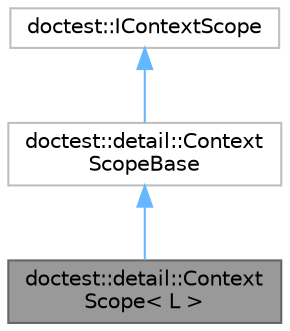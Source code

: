 digraph "doctest::detail::ContextScope&lt; L &gt;"
{
 // LATEX_PDF_SIZE
  bgcolor="transparent";
  edge [fontname=Helvetica,fontsize=10,labelfontname=Helvetica,labelfontsize=10];
  node [fontname=Helvetica,fontsize=10,shape=box,height=0.2,width=0.4];
  Node1 [id="Node000001",label="doctest::detail::Context\lScope\< L \>",height=0.2,width=0.4,color="gray40", fillcolor="grey60", style="filled", fontcolor="black",tooltip=" "];
  Node2 -> Node1 [id="edge3_Node000001_Node000002",dir="back",color="steelblue1",style="solid",tooltip=" "];
  Node2 [id="Node000002",label="doctest::detail::Context\lScopeBase",height=0.2,width=0.4,color="grey75", fillcolor="white", style="filled",URL="$structdoctest_1_1detail_1_1ContextScopeBase.html",tooltip=" "];
  Node3 -> Node2 [id="edge4_Node000002_Node000003",dir="back",color="steelblue1",style="solid",tooltip=" "];
  Node3 [id="Node000003",label="doctest::IContextScope",height=0.2,width=0.4,color="grey75", fillcolor="white", style="filled",URL="$structdoctest_1_1IContextScope.html",tooltip=" "];
}

